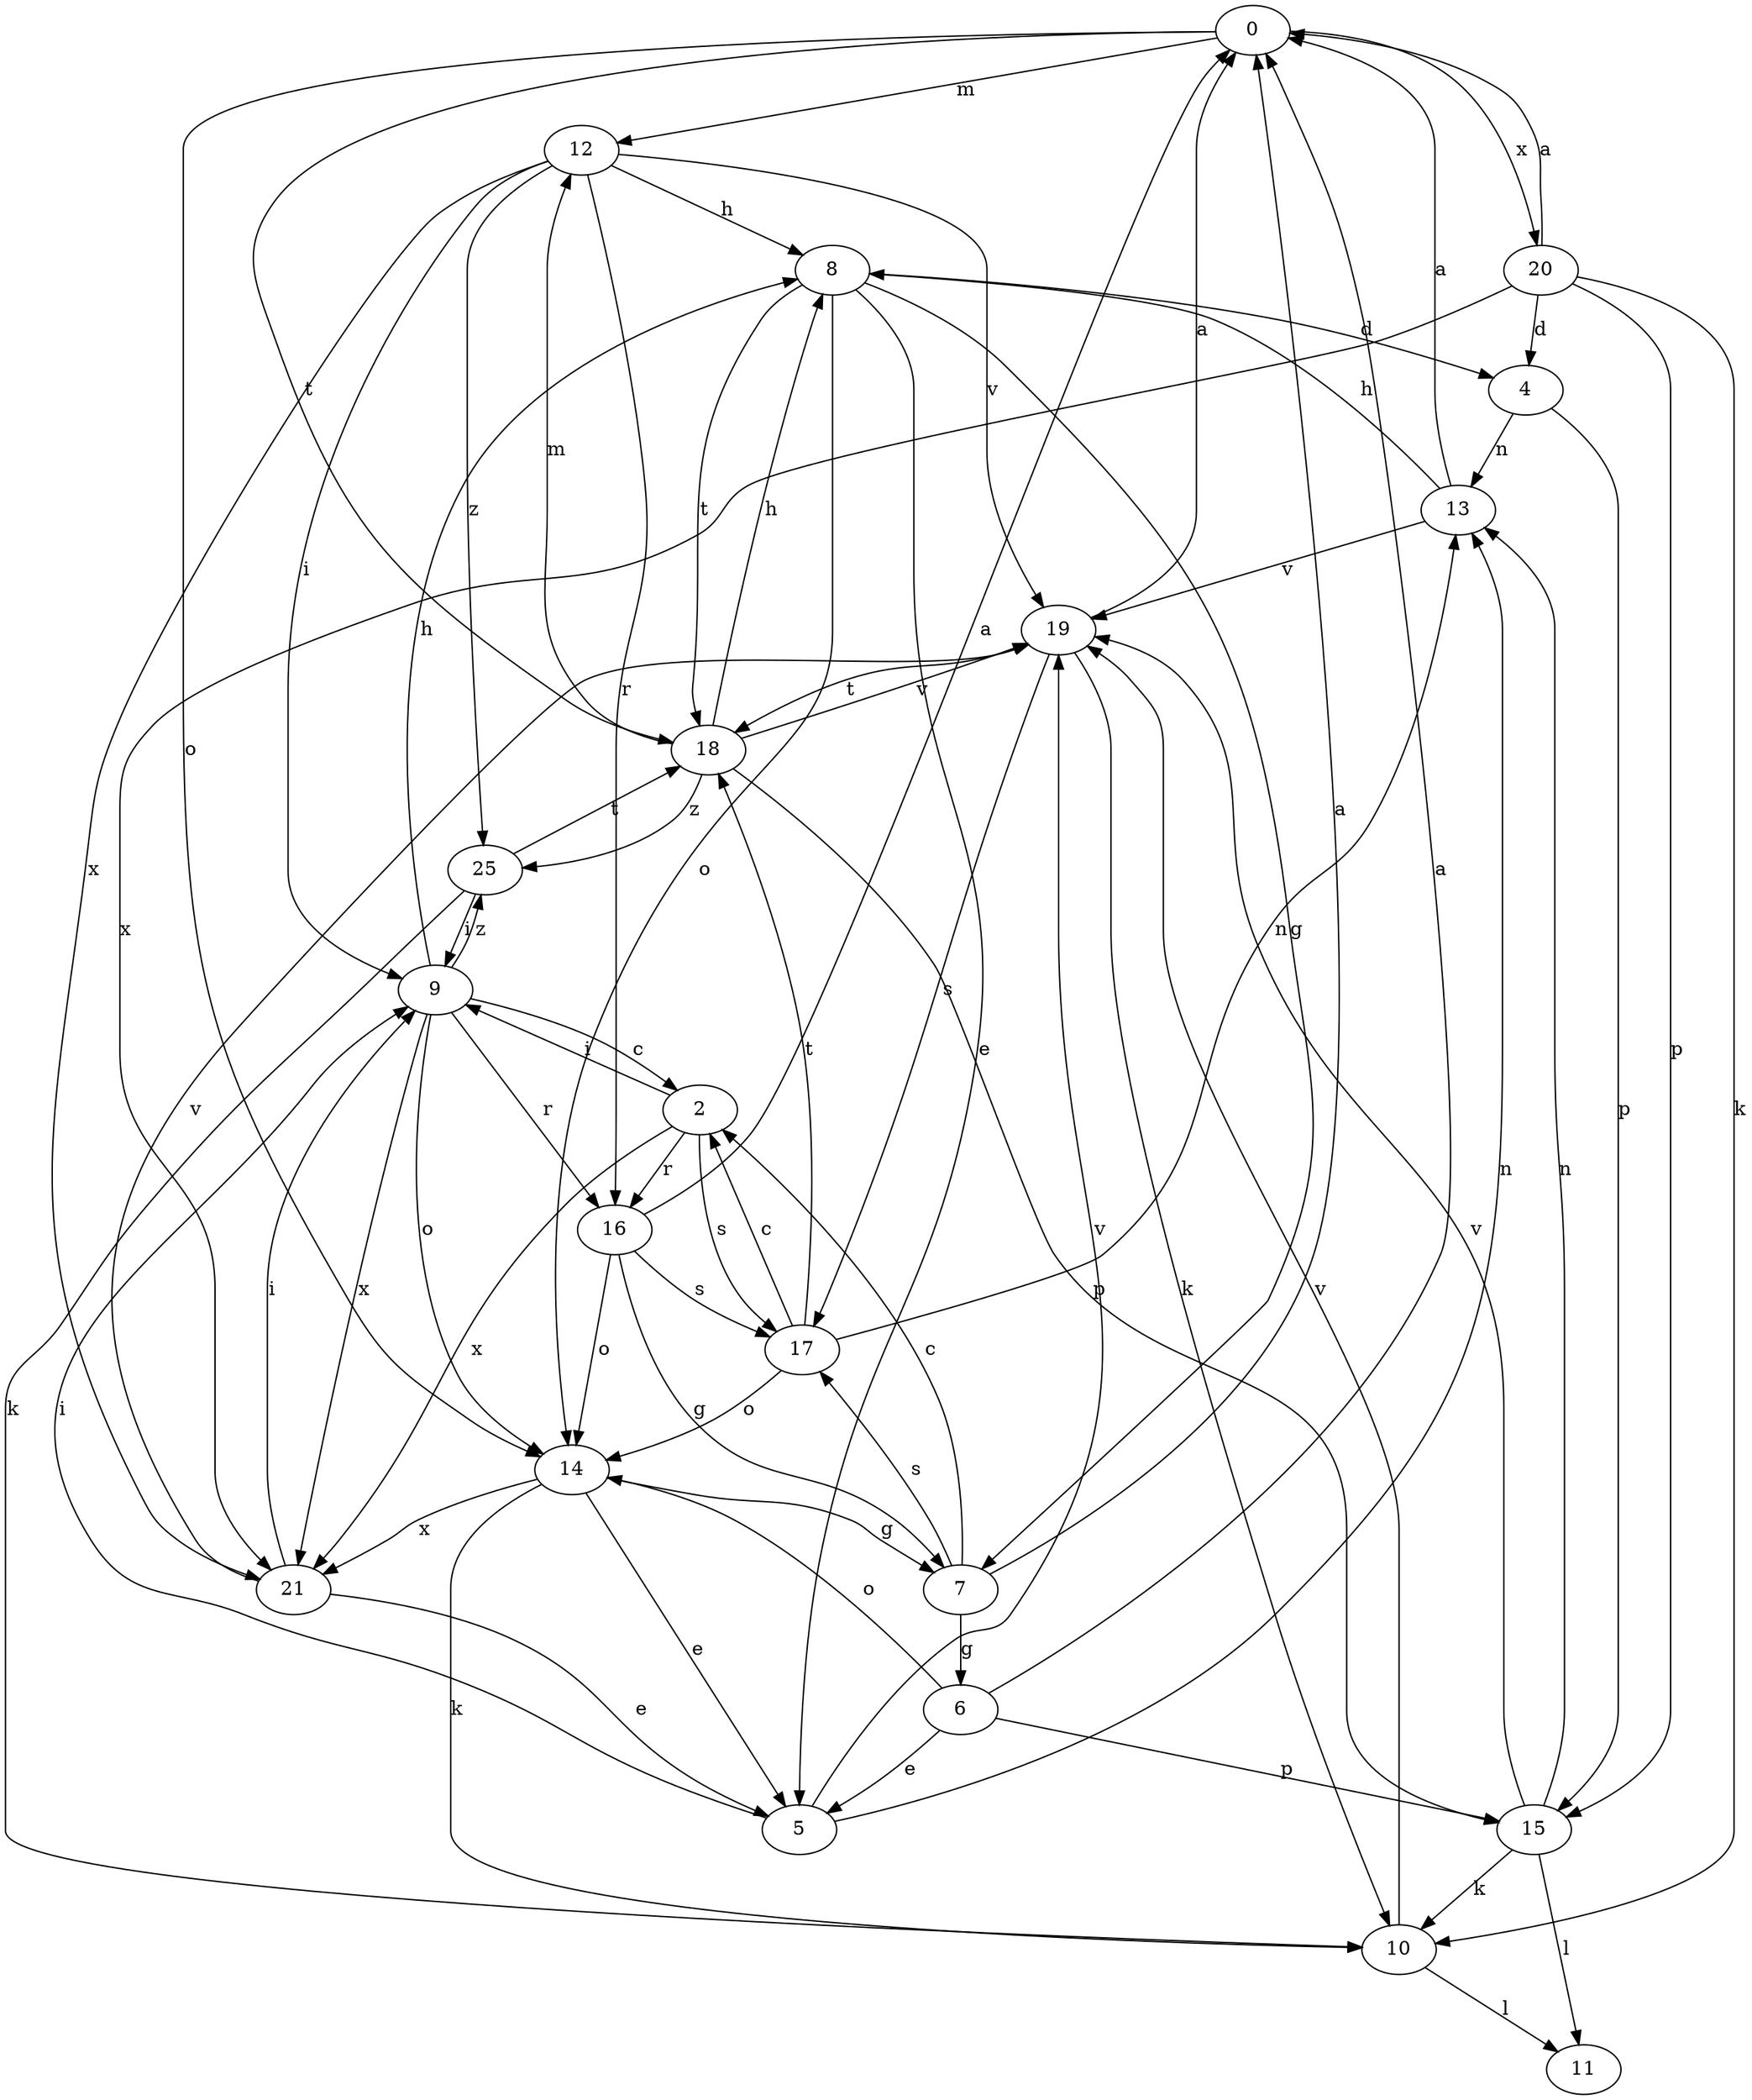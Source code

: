 strict digraph  {
0;
2;
4;
5;
6;
7;
8;
9;
10;
11;
12;
13;
14;
15;
16;
17;
18;
19;
20;
21;
25;
0 -> 12  [label=m];
0 -> 14  [label=o];
0 -> 18  [label=t];
0 -> 20  [label=x];
2 -> 9  [label=i];
2 -> 16  [label=r];
2 -> 17  [label=s];
2 -> 21  [label=x];
4 -> 13  [label=n];
4 -> 15  [label=p];
5 -> 9  [label=i];
5 -> 13  [label=n];
5 -> 19  [label=v];
6 -> 0  [label=a];
6 -> 5  [label=e];
6 -> 14  [label=o];
6 -> 15  [label=p];
7 -> 0  [label=a];
7 -> 2  [label=c];
7 -> 6  [label=g];
7 -> 17  [label=s];
8 -> 4  [label=d];
8 -> 5  [label=e];
8 -> 7  [label=g];
8 -> 14  [label=o];
8 -> 18  [label=t];
9 -> 2  [label=c];
9 -> 8  [label=h];
9 -> 14  [label=o];
9 -> 16  [label=r];
9 -> 21  [label=x];
9 -> 25  [label=z];
10 -> 11  [label=l];
10 -> 19  [label=v];
12 -> 8  [label=h];
12 -> 9  [label=i];
12 -> 16  [label=r];
12 -> 19  [label=v];
12 -> 21  [label=x];
12 -> 25  [label=z];
13 -> 0  [label=a];
13 -> 8  [label=h];
13 -> 19  [label=v];
14 -> 5  [label=e];
14 -> 7  [label=g];
14 -> 10  [label=k];
14 -> 21  [label=x];
15 -> 10  [label=k];
15 -> 11  [label=l];
15 -> 13  [label=n];
15 -> 19  [label=v];
16 -> 0  [label=a];
16 -> 7  [label=g];
16 -> 14  [label=o];
16 -> 17  [label=s];
17 -> 2  [label=c];
17 -> 13  [label=n];
17 -> 14  [label=o];
17 -> 18  [label=t];
18 -> 8  [label=h];
18 -> 12  [label=m];
18 -> 15  [label=p];
18 -> 19  [label=v];
18 -> 25  [label=z];
19 -> 0  [label=a];
19 -> 10  [label=k];
19 -> 17  [label=s];
19 -> 18  [label=t];
20 -> 0  [label=a];
20 -> 4  [label=d];
20 -> 10  [label=k];
20 -> 15  [label=p];
20 -> 21  [label=x];
21 -> 5  [label=e];
21 -> 9  [label=i];
21 -> 19  [label=v];
25 -> 9  [label=i];
25 -> 10  [label=k];
25 -> 18  [label=t];
}
